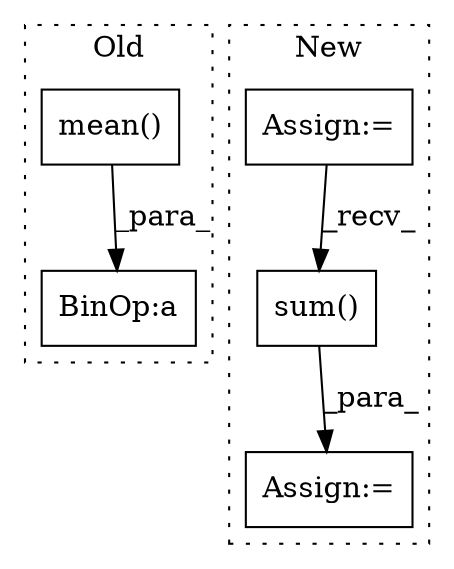 digraph G {
subgraph cluster0 {
1 [label="mean()" a="75" s="19340" l="15" shape="box"];
5 [label="BinOp:a" a="82" s="19337" l="3" shape="box"];
label = "Old";
style="dotted";
}
subgraph cluster1 {
2 [label="sum()" a="75" s="20207" l="26" shape="box"];
3 [label="Assign:=" a="68" s="20436" l="3" shape="box"];
4 [label="Assign:=" a="68" s="19892" l="3" shape="box"];
label = "New";
style="dotted";
}
1 -> 5 [label="_para_"];
2 -> 3 [label="_para_"];
4 -> 2 [label="_recv_"];
}